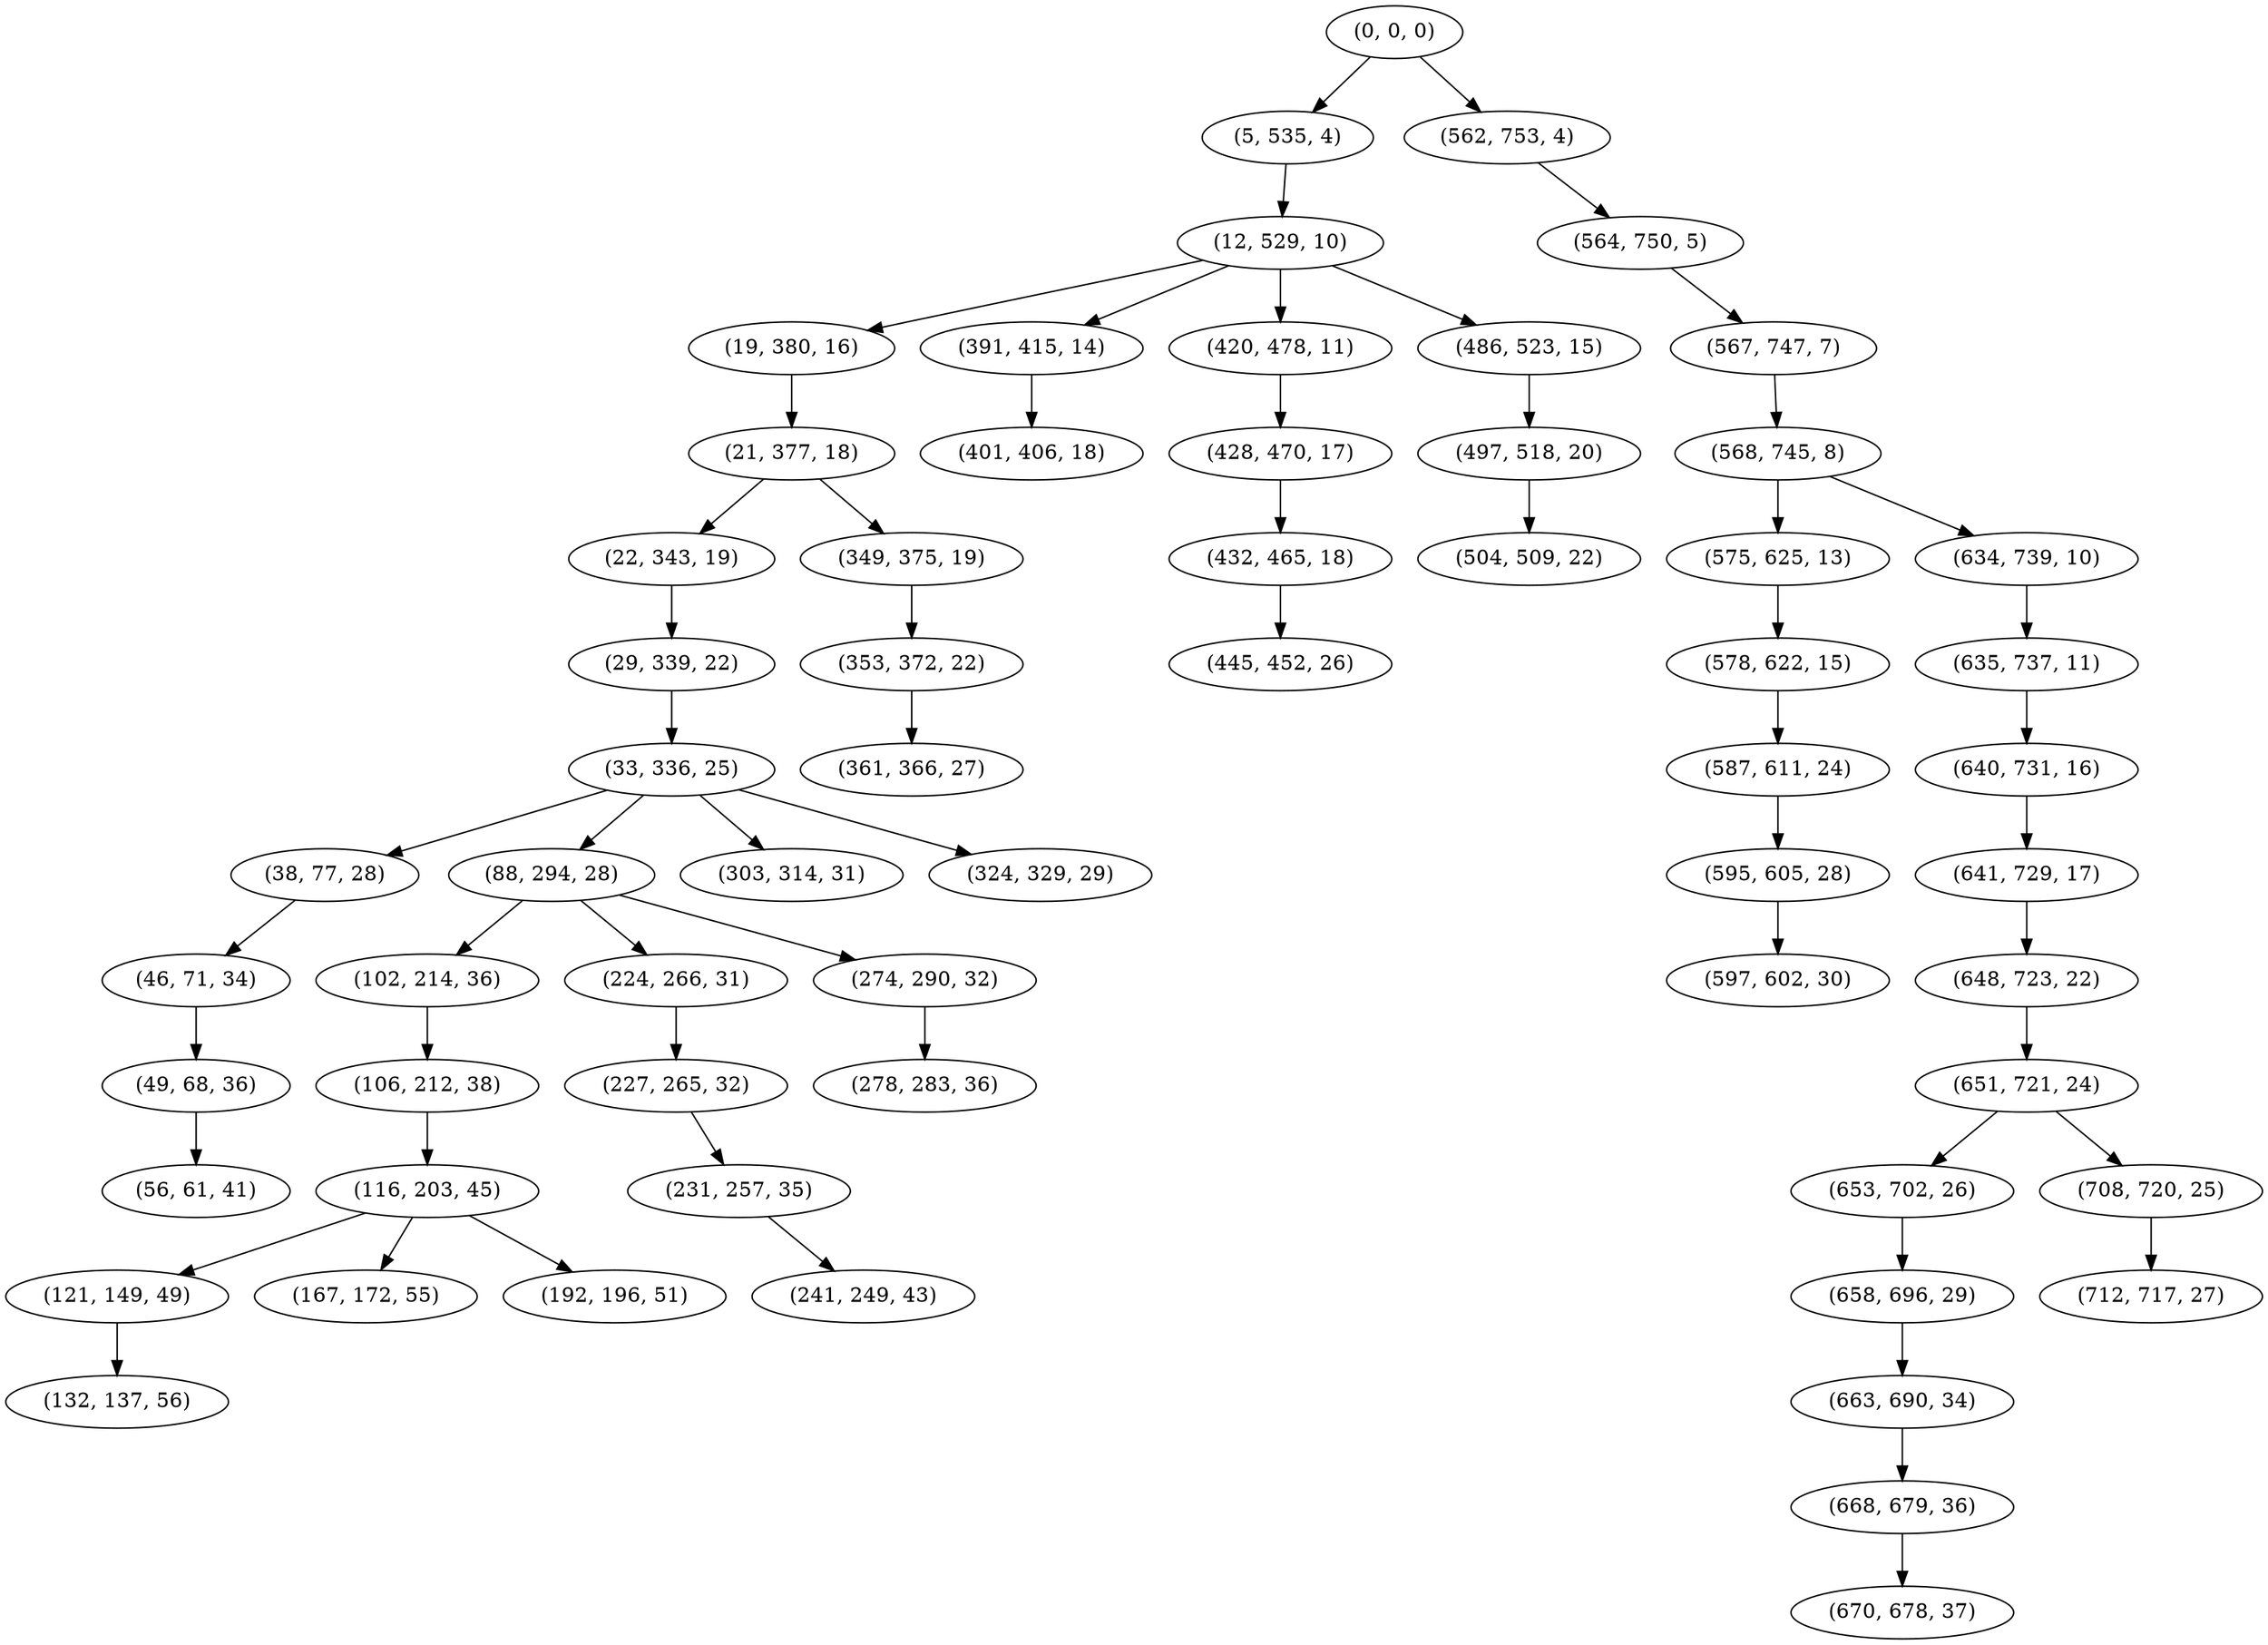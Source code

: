 digraph tree {
    "(0, 0, 0)";
    "(5, 535, 4)";
    "(12, 529, 10)";
    "(19, 380, 16)";
    "(21, 377, 18)";
    "(22, 343, 19)";
    "(29, 339, 22)";
    "(33, 336, 25)";
    "(38, 77, 28)";
    "(46, 71, 34)";
    "(49, 68, 36)";
    "(56, 61, 41)";
    "(88, 294, 28)";
    "(102, 214, 36)";
    "(106, 212, 38)";
    "(116, 203, 45)";
    "(121, 149, 49)";
    "(132, 137, 56)";
    "(167, 172, 55)";
    "(192, 196, 51)";
    "(224, 266, 31)";
    "(227, 265, 32)";
    "(231, 257, 35)";
    "(241, 249, 43)";
    "(274, 290, 32)";
    "(278, 283, 36)";
    "(303, 314, 31)";
    "(324, 329, 29)";
    "(349, 375, 19)";
    "(353, 372, 22)";
    "(361, 366, 27)";
    "(391, 415, 14)";
    "(401, 406, 18)";
    "(420, 478, 11)";
    "(428, 470, 17)";
    "(432, 465, 18)";
    "(445, 452, 26)";
    "(486, 523, 15)";
    "(497, 518, 20)";
    "(504, 509, 22)";
    "(562, 753, 4)";
    "(564, 750, 5)";
    "(567, 747, 7)";
    "(568, 745, 8)";
    "(575, 625, 13)";
    "(578, 622, 15)";
    "(587, 611, 24)";
    "(595, 605, 28)";
    "(597, 602, 30)";
    "(634, 739, 10)";
    "(635, 737, 11)";
    "(640, 731, 16)";
    "(641, 729, 17)";
    "(648, 723, 22)";
    "(651, 721, 24)";
    "(653, 702, 26)";
    "(658, 696, 29)";
    "(663, 690, 34)";
    "(668, 679, 36)";
    "(670, 678, 37)";
    "(708, 720, 25)";
    "(712, 717, 27)";
    "(0, 0, 0)" -> "(5, 535, 4)";
    "(0, 0, 0)" -> "(562, 753, 4)";
    "(5, 535, 4)" -> "(12, 529, 10)";
    "(12, 529, 10)" -> "(19, 380, 16)";
    "(12, 529, 10)" -> "(391, 415, 14)";
    "(12, 529, 10)" -> "(420, 478, 11)";
    "(12, 529, 10)" -> "(486, 523, 15)";
    "(19, 380, 16)" -> "(21, 377, 18)";
    "(21, 377, 18)" -> "(22, 343, 19)";
    "(21, 377, 18)" -> "(349, 375, 19)";
    "(22, 343, 19)" -> "(29, 339, 22)";
    "(29, 339, 22)" -> "(33, 336, 25)";
    "(33, 336, 25)" -> "(38, 77, 28)";
    "(33, 336, 25)" -> "(88, 294, 28)";
    "(33, 336, 25)" -> "(303, 314, 31)";
    "(33, 336, 25)" -> "(324, 329, 29)";
    "(38, 77, 28)" -> "(46, 71, 34)";
    "(46, 71, 34)" -> "(49, 68, 36)";
    "(49, 68, 36)" -> "(56, 61, 41)";
    "(88, 294, 28)" -> "(102, 214, 36)";
    "(88, 294, 28)" -> "(224, 266, 31)";
    "(88, 294, 28)" -> "(274, 290, 32)";
    "(102, 214, 36)" -> "(106, 212, 38)";
    "(106, 212, 38)" -> "(116, 203, 45)";
    "(116, 203, 45)" -> "(121, 149, 49)";
    "(116, 203, 45)" -> "(167, 172, 55)";
    "(116, 203, 45)" -> "(192, 196, 51)";
    "(121, 149, 49)" -> "(132, 137, 56)";
    "(224, 266, 31)" -> "(227, 265, 32)";
    "(227, 265, 32)" -> "(231, 257, 35)";
    "(231, 257, 35)" -> "(241, 249, 43)";
    "(274, 290, 32)" -> "(278, 283, 36)";
    "(349, 375, 19)" -> "(353, 372, 22)";
    "(353, 372, 22)" -> "(361, 366, 27)";
    "(391, 415, 14)" -> "(401, 406, 18)";
    "(420, 478, 11)" -> "(428, 470, 17)";
    "(428, 470, 17)" -> "(432, 465, 18)";
    "(432, 465, 18)" -> "(445, 452, 26)";
    "(486, 523, 15)" -> "(497, 518, 20)";
    "(497, 518, 20)" -> "(504, 509, 22)";
    "(562, 753, 4)" -> "(564, 750, 5)";
    "(564, 750, 5)" -> "(567, 747, 7)";
    "(567, 747, 7)" -> "(568, 745, 8)";
    "(568, 745, 8)" -> "(575, 625, 13)";
    "(568, 745, 8)" -> "(634, 739, 10)";
    "(575, 625, 13)" -> "(578, 622, 15)";
    "(578, 622, 15)" -> "(587, 611, 24)";
    "(587, 611, 24)" -> "(595, 605, 28)";
    "(595, 605, 28)" -> "(597, 602, 30)";
    "(634, 739, 10)" -> "(635, 737, 11)";
    "(635, 737, 11)" -> "(640, 731, 16)";
    "(640, 731, 16)" -> "(641, 729, 17)";
    "(641, 729, 17)" -> "(648, 723, 22)";
    "(648, 723, 22)" -> "(651, 721, 24)";
    "(651, 721, 24)" -> "(653, 702, 26)";
    "(651, 721, 24)" -> "(708, 720, 25)";
    "(653, 702, 26)" -> "(658, 696, 29)";
    "(658, 696, 29)" -> "(663, 690, 34)";
    "(663, 690, 34)" -> "(668, 679, 36)";
    "(668, 679, 36)" -> "(670, 678, 37)";
    "(708, 720, 25)" -> "(712, 717, 27)";
}
